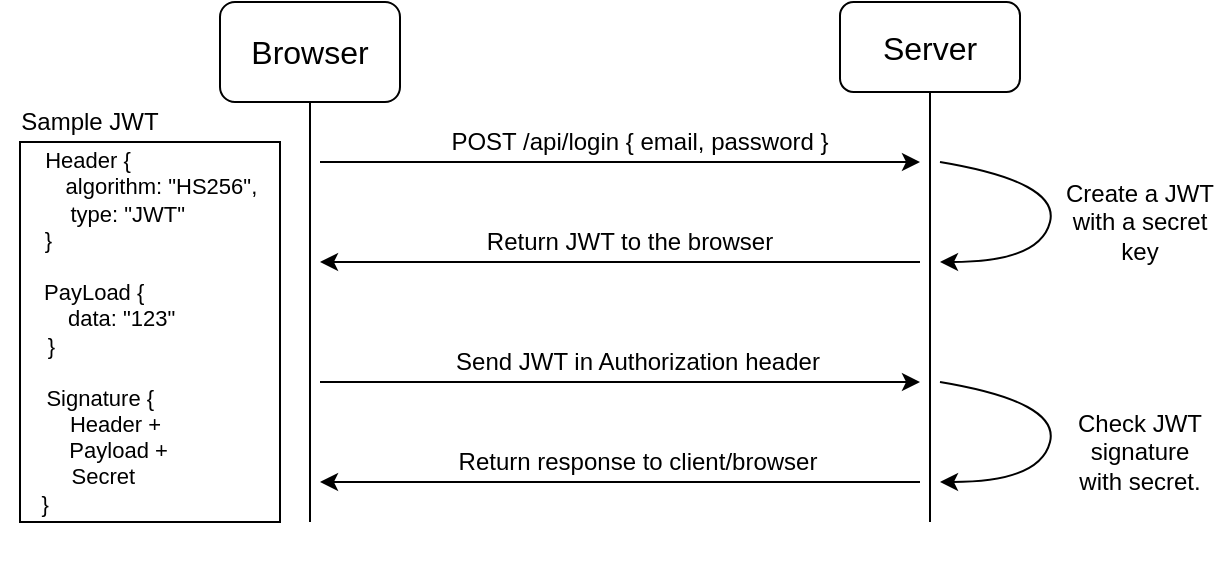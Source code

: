 <mxfile version="12.1.3" pages="1"><diagram id="6nOIhSaER0nyibg5jndQ" name="Page-1"><mxGraphModel dx="971" dy="415" grid="1" gridSize="10" guides="1" tooltips="1" connect="1" arrows="1" fold="1" page="1" pageScale="1" pageWidth="850" pageHeight="1100" math="0" shadow="0"><root><mxCell id="0"/><mxCell id="1" parent="0"/><mxCell id="soBJsaVTBR_G5oMEpm1D-25" value="" style="rounded=0;whiteSpace=wrap;html=1;" vertex="1" parent="1"><mxGeometry x="20" y="130" width="130" height="190" as="geometry"/></mxCell><mxCell id="soBJsaVTBR_G5oMEpm1D-1" value="&lt;font style=&quot;font-size: 16px&quot;&gt;Browser&lt;/font&gt;" style="rounded=1;whiteSpace=wrap;html=1;" vertex="1" parent="1"><mxGeometry x="120" y="60" width="90" height="50" as="geometry"/></mxCell><mxCell id="soBJsaVTBR_G5oMEpm1D-2" value="&lt;font style=&quot;font-size: 16px&quot;&gt;Server&lt;/font&gt;" style="rounded=1;whiteSpace=wrap;html=1;" vertex="1" parent="1"><mxGeometry x="430" y="60" width="90" height="45" as="geometry"/></mxCell><mxCell id="soBJsaVTBR_G5oMEpm1D-3" value="" style="endArrow=none;html=1;entryX=0.5;entryY=1;entryDx=0;entryDy=0;" edge="1" parent="1" target="soBJsaVTBR_G5oMEpm1D-1"><mxGeometry width="50" height="50" relative="1" as="geometry"><mxPoint x="165" y="320" as="sourcePoint"/><mxPoint x="170" y="130" as="targetPoint"/></mxGeometry></mxCell><mxCell id="soBJsaVTBR_G5oMEpm1D-4" value="" style="endArrow=none;html=1;entryX=0.5;entryY=1;entryDx=0;entryDy=0;" edge="1" parent="1" target="soBJsaVTBR_G5oMEpm1D-2"><mxGeometry width="50" height="50" relative="1" as="geometry"><mxPoint x="475" y="320" as="sourcePoint"/><mxPoint x="170" y="380" as="targetPoint"/></mxGeometry></mxCell><mxCell id="soBJsaVTBR_G5oMEpm1D-5" value="" style="endArrow=classic;html=1;" edge="1" parent="1"><mxGeometry width="50" height="50" relative="1" as="geometry"><mxPoint x="170" y="140" as="sourcePoint"/><mxPoint x="470" y="140" as="targetPoint"/></mxGeometry></mxCell><mxCell id="soBJsaVTBR_G5oMEpm1D-6" value="" style="curved=1;endArrow=classic;html=1;" edge="1" parent="1"><mxGeometry width="50" height="50" relative="1" as="geometry"><mxPoint x="480" y="140" as="sourcePoint"/><mxPoint x="480" y="190" as="targetPoint"/><Array as="points"><mxPoint x="540" y="150"/><mxPoint x="530" y="190"/></Array></mxGeometry></mxCell><mxCell id="soBJsaVTBR_G5oMEpm1D-7" value="" style="endArrow=classic;html=1;" edge="1" parent="1"><mxGeometry width="50" height="50" relative="1" as="geometry"><mxPoint x="470" y="190" as="sourcePoint"/><mxPoint x="170" y="190" as="targetPoint"/></mxGeometry></mxCell><mxCell id="soBJsaVTBR_G5oMEpm1D-8" value="" style="endArrow=classic;html=1;" edge="1" parent="1"><mxGeometry width="50" height="50" relative="1" as="geometry"><mxPoint x="170.0" y="250" as="sourcePoint"/><mxPoint x="470" y="250" as="targetPoint"/></mxGeometry></mxCell><mxCell id="soBJsaVTBR_G5oMEpm1D-9" value="" style="endArrow=classic;html=1;" edge="1" parent="1"><mxGeometry width="50" height="50" relative="1" as="geometry"><mxPoint x="470" y="300" as="sourcePoint"/><mxPoint x="170.0" y="300" as="targetPoint"/></mxGeometry></mxCell><mxCell id="soBJsaVTBR_G5oMEpm1D-10" value="" style="curved=1;endArrow=classic;html=1;" edge="1" parent="1"><mxGeometry width="50" height="50" relative="1" as="geometry"><mxPoint x="480" y="250" as="sourcePoint"/><mxPoint x="480" y="300" as="targetPoint"/><Array as="points"><mxPoint x="540" y="260"/><mxPoint x="530" y="300"/></Array></mxGeometry></mxCell><mxCell id="soBJsaVTBR_G5oMEpm1D-11" value="POST /api/login { email, password }" style="text;html=1;strokeColor=none;fillColor=none;align=center;verticalAlign=middle;whiteSpace=wrap;rounded=0;" vertex="1" parent="1"><mxGeometry x="220" y="120" width="220" height="20" as="geometry"/></mxCell><mxCell id="soBJsaVTBR_G5oMEpm1D-12" value="Return JWT to the browser" style="text;html=1;strokeColor=none;fillColor=none;align=center;verticalAlign=middle;whiteSpace=wrap;rounded=0;" vertex="1" parent="1"><mxGeometry x="230" y="170" width="190" height="20" as="geometry"/></mxCell><mxCell id="soBJsaVTBR_G5oMEpm1D-13" value="Create a JWT with a secret key" style="text;html=1;strokeColor=none;fillColor=none;align=center;verticalAlign=middle;whiteSpace=wrap;rounded=0;" vertex="1" parent="1"><mxGeometry x="540" y="160" width="80" height="20" as="geometry"/></mxCell><mxCell id="soBJsaVTBR_G5oMEpm1D-14" value="Send JWT in Authorization header" style="text;html=1;strokeColor=none;fillColor=none;align=center;verticalAlign=middle;whiteSpace=wrap;rounded=0;" vertex="1" parent="1"><mxGeometry x="185" y="230" width="288" height="20" as="geometry"/></mxCell><mxCell id="soBJsaVTBR_G5oMEpm1D-16" value="Check JWT signature with secret." style="text;html=1;strokeColor=none;fillColor=none;align=center;verticalAlign=middle;whiteSpace=wrap;rounded=0;" vertex="1" parent="1"><mxGeometry x="545" y="250" width="70" height="70" as="geometry"/></mxCell><mxCell id="soBJsaVTBR_G5oMEpm1D-17" value="Return response to client/browser" style="text;html=1;strokeColor=none;fillColor=none;align=center;verticalAlign=middle;whiteSpace=wrap;rounded=0;" vertex="1" parent="1"><mxGeometry x="210" y="280" width="238" height="20" as="geometry"/></mxCell><mxCell id="soBJsaVTBR_G5oMEpm1D-20" value="&lt;div style=&quot;font-size: 11px&quot;&gt;&lt;font style=&quot;font-size: 11px&quot;&gt;&lt;br&gt;&lt;/font&gt;&lt;/div&gt;&lt;div style=&quot;font-size: 11px&quot;&gt;&lt;font style=&quot;font-size: 11px&quot;&gt;&lt;br&gt;&lt;/font&gt;&lt;/div&gt;&lt;div style=&quot;font-size: 11px&quot;&gt;&lt;font style=&quot;font-size: 11px&quot;&gt;Header {&amp;nbsp;&amp;nbsp;&amp;nbsp;&amp;nbsp;&amp;nbsp;&amp;nbsp;&amp;nbsp;&amp;nbsp;&amp;nbsp;&amp;nbsp;&amp;nbsp;&amp;nbsp;&amp;nbsp;&amp;nbsp;&amp;nbsp;&amp;nbsp;&amp;nbsp; &lt;br&gt;&lt;/font&gt;&lt;/div&gt;&lt;div style=&quot;font-size: 11px&quot;&gt;&lt;font style=&quot;font-size: 11px&quot;&gt;&amp;nbsp;&amp;nbsp;&amp;nbsp;&amp;nbsp;&amp;nbsp;&amp;nbsp; algorithm: &quot;HS256&quot;,&lt;/font&gt;&lt;/div&gt;&lt;div style=&quot;font-size: 11px&quot;&gt;&lt;font style=&quot;font-size: 11px&quot;&gt;type: &quot;JWT&quot;&amp;nbsp;&amp;nbsp;&amp;nbsp;&amp;nbsp; &lt;br&gt;&lt;/font&gt;&lt;/div&gt;&lt;div style=&quot;font-size: 11px&quot;&gt;&lt;font style=&quot;font-size: 11px&quot;&gt;}&amp;nbsp;&amp;nbsp;&amp;nbsp;&amp;nbsp;&amp;nbsp;&amp;nbsp;&amp;nbsp;&amp;nbsp;&amp;nbsp;&amp;nbsp;&amp;nbsp;&amp;nbsp;&amp;nbsp;&amp;nbsp;&amp;nbsp;&amp;nbsp;&amp;nbsp;&amp;nbsp;&amp;nbsp;&amp;nbsp;&amp;nbsp;&amp;nbsp;&amp;nbsp;&amp;nbsp;&amp;nbsp;&amp;nbsp;&amp;nbsp;&amp;nbsp;&amp;nbsp;&amp;nbsp; &lt;br&gt;&lt;/font&gt;&lt;/div&gt;&lt;div style=&quot;font-size: 11px&quot;&gt;&lt;font style=&quot;font-size: 11px&quot;&gt;&lt;br&gt;&lt;/font&gt;&lt;/div&gt;&lt;div style=&quot;font-size: 11px&quot;&gt;&lt;font style=&quot;font-size: 11px&quot;&gt;PayLoad {&amp;nbsp;&amp;nbsp;&amp;nbsp;&amp;nbsp;&amp;nbsp;&amp;nbsp;&amp;nbsp;&amp;nbsp;&amp;nbsp;&amp;nbsp;&amp;nbsp;&amp;nbsp;&amp;nbsp;&amp;nbsp;&amp;nbsp; &lt;br&gt;&lt;/font&gt;&lt;/div&gt;&lt;div style=&quot;font-size: 11px&quot;&gt;&lt;font style=&quot;font-size: 11px&quot;&gt;data: &quot;123&quot;&amp;nbsp;&amp;nbsp;&amp;nbsp;&amp;nbsp;&amp;nbsp;&amp;nbsp; &lt;br&gt;&lt;/font&gt;&lt;/div&gt;&lt;div style=&quot;font-size: 11px&quot;&gt;&lt;font style=&quot;font-size: 11px&quot;&gt;}&amp;nbsp;&amp;nbsp;&amp;nbsp;&amp;nbsp;&amp;nbsp;&amp;nbsp;&amp;nbsp;&amp;nbsp;&amp;nbsp;&amp;nbsp;&amp;nbsp;&amp;nbsp;&amp;nbsp;&amp;nbsp;&amp;nbsp;&amp;nbsp;&amp;nbsp;&amp;nbsp;&amp;nbsp;&amp;nbsp;&amp;nbsp;&amp;nbsp;&amp;nbsp;&amp;nbsp;&amp;nbsp;&amp;nbsp;&amp;nbsp;&amp;nbsp;&amp;nbsp; &lt;br&gt;&lt;/font&gt;&lt;/div&gt;&lt;div style=&quot;font-size: 11px&quot;&gt;&lt;font style=&quot;font-size: 11px&quot;&gt;&amp;nbsp; &lt;br&gt;&lt;/font&gt;&lt;/div&gt;&lt;div style=&quot;font-size: 11px&quot;&gt;&lt;font style=&quot;font-size: 11px&quot;&gt;Signature {&amp;nbsp;&amp;nbsp;&amp;nbsp;&amp;nbsp;&amp;nbsp;&amp;nbsp;&amp;nbsp;&amp;nbsp;&amp;nbsp;&amp;nbsp;&amp;nbsp;&amp;nbsp;&amp;nbsp; &lt;br&gt;&lt;/font&gt;&lt;/div&gt;&lt;div style=&quot;font-size: 11px&quot;&gt;&lt;font style=&quot;font-size: 11px&quot;&gt; Header +&amp;nbsp;&amp;nbsp;&amp;nbsp;&amp;nbsp;&amp;nbsp;&amp;nbsp;&amp;nbsp;&amp;nbsp; &lt;br&gt;&lt;/font&gt;&lt;/div&gt;&lt;div style=&quot;font-size: 11px&quot;&gt;&lt;font style=&quot;font-size: 11px&quot;&gt;&amp;nbsp;&amp;nbsp;&amp;nbsp;&amp;nbsp;&amp;nbsp; Payload +&amp;nbsp;&amp;nbsp;&amp;nbsp;&amp;nbsp;&amp;nbsp;&amp;nbsp;&amp;nbsp;&amp;nbsp;&amp;nbsp;&amp;nbsp;&amp;nbsp;&amp;nbsp;&amp;nbsp; &lt;br&gt;&lt;/font&gt;&lt;/div&gt;&lt;div style=&quot;font-size: 11px&quot;&gt;&lt;font style=&quot;font-size: 11px&quot;&gt;Secret&amp;nbsp;&amp;nbsp;&amp;nbsp;&amp;nbsp;&amp;nbsp;&amp;nbsp;&amp;nbsp;&amp;nbsp;&amp;nbsp;&amp;nbsp;&amp;nbsp;&amp;nbsp; &lt;br&gt;&lt;/font&gt;&lt;/div&gt;&lt;div style=&quot;font-size: 11px&quot;&gt;&lt;font style=&quot;font-size: 11px&quot;&gt;}&amp;nbsp;&amp;nbsp;&amp;nbsp;&amp;nbsp;&amp;nbsp;&amp;nbsp;&amp;nbsp;&amp;nbsp;&amp;nbsp;&amp;nbsp;&amp;nbsp;&amp;nbsp;&amp;nbsp;&amp;nbsp;&amp;nbsp;&amp;nbsp;&amp;nbsp;&amp;nbsp;&amp;nbsp;&amp;nbsp;&amp;nbsp;&amp;nbsp;&amp;nbsp;&amp;nbsp;&amp;nbsp;&amp;nbsp;&amp;nbsp;&amp;nbsp;&amp;nbsp;&amp;nbsp;&amp;nbsp; &lt;br&gt;&lt;/font&gt;&lt;/div&gt;&lt;div style=&quot;font-size: 11px&quot;&gt;&lt;font style=&quot;font-size: 11px&quot;&gt;&lt;br&gt;&lt;/font&gt;&lt;/div&gt;&lt;div style=&quot;font-size: 11px&quot;&gt;&lt;font style=&quot;font-size: 11px&quot;&gt;&lt;br&gt;&lt;/font&gt;&lt;/div&gt;" style="text;html=1;strokeColor=none;fillColor=none;align=center;verticalAlign=middle;whiteSpace=wrap;rounded=0;" vertex="1" parent="1"><mxGeometry x="10" y="130" width="140" height="190" as="geometry"/></mxCell><mxCell id="soBJsaVTBR_G5oMEpm1D-28" value="Sample JWT" style="text;html=1;strokeColor=none;fillColor=none;align=center;verticalAlign=middle;whiteSpace=wrap;rounded=0;" vertex="1" parent="1"><mxGeometry x="10" y="110" width="90" height="20" as="geometry"/></mxCell></root></mxGraphModel></diagram></mxfile>